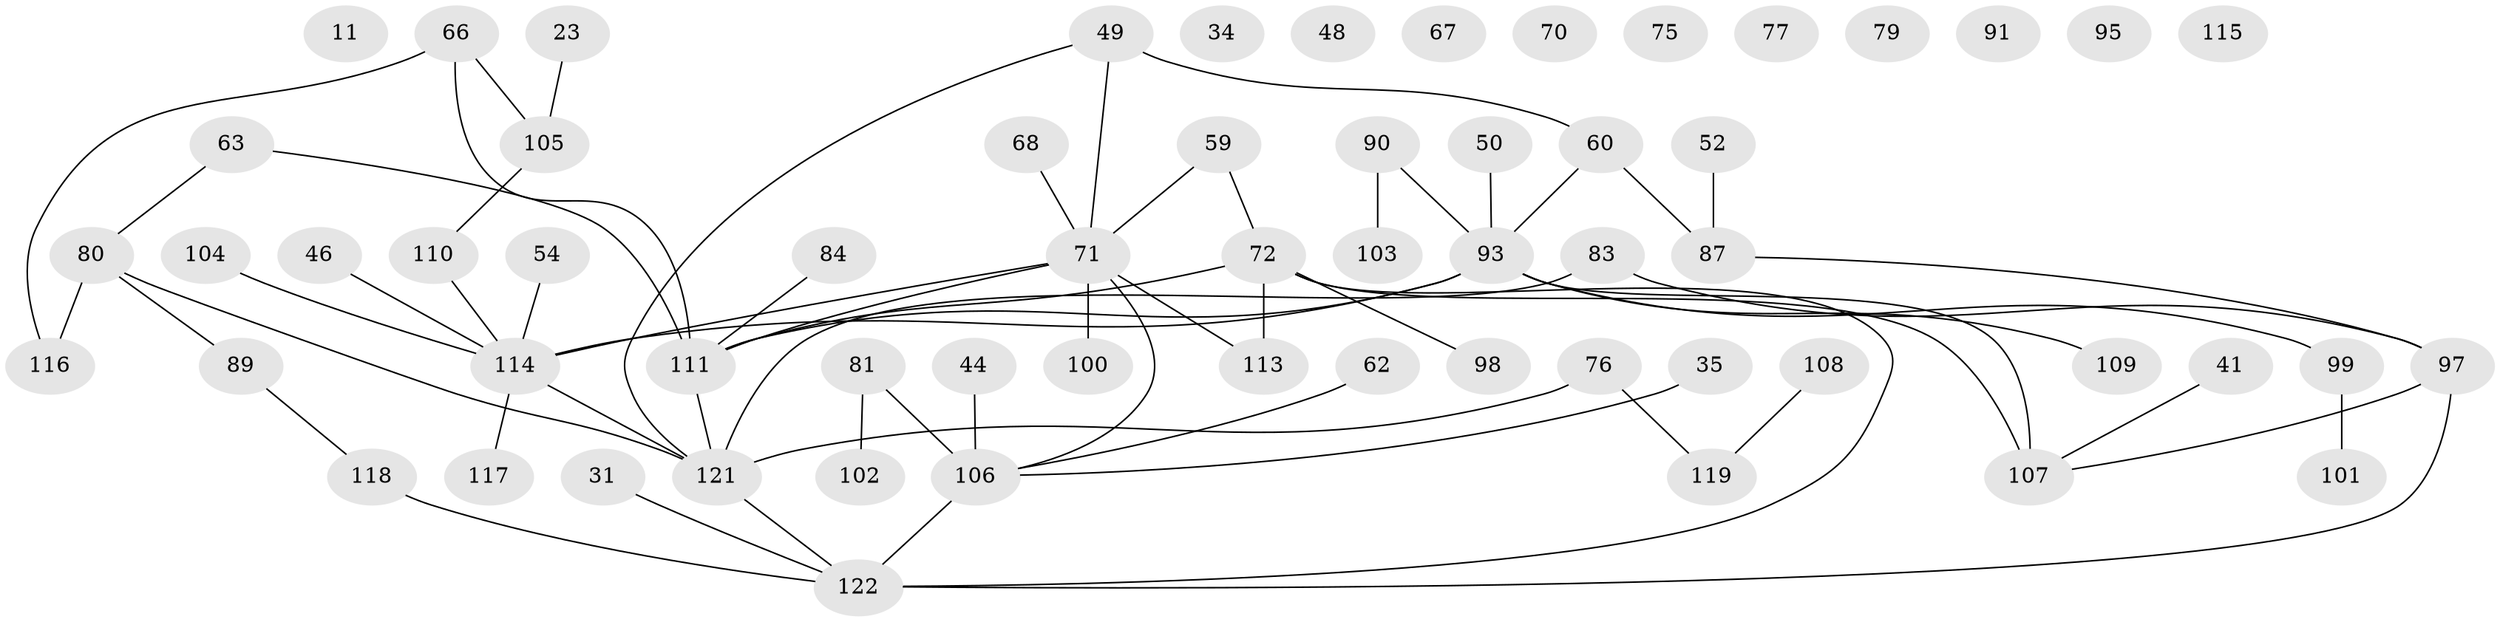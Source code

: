 // original degree distribution, {4: 0.13934426229508196, 2: 0.2540983606557377, 3: 0.1885245901639344, 1: 0.27049180327868855, 0: 0.08196721311475409, 5: 0.03278688524590164, 6: 0.01639344262295082, 7: 0.01639344262295082}
// Generated by graph-tools (version 1.1) at 2025/40/03/09/25 04:40:07]
// undirected, 61 vertices, 65 edges
graph export_dot {
graph [start="1"]
  node [color=gray90,style=filled];
  11;
  23;
  31 [super="+19"];
  34;
  35;
  41;
  44;
  46;
  48;
  49 [super="+32"];
  50;
  52;
  54;
  59 [super="+51"];
  60 [super="+8"];
  62;
  63;
  66;
  67 [super="+45"];
  68 [super="+39"];
  70;
  71 [super="+22"];
  72 [super="+13+38+57+69"];
  75;
  76 [super="+74"];
  77;
  79;
  80 [super="+61"];
  81;
  83;
  84;
  87;
  89 [super="+3+27"];
  90 [super="+64+5"];
  91;
  93 [super="+85"];
  95;
  97;
  98;
  99 [super="+73"];
  100 [super="+58"];
  101;
  102;
  103;
  104;
  105 [super="+21"];
  106 [super="+96"];
  107 [super="+92"];
  108;
  109;
  110 [super="+47"];
  111 [super="+6+78"];
  113 [super="+24+94"];
  114 [super="+29+1+112"];
  115;
  116 [super="+36"];
  117;
  118;
  119;
  121 [super="+20+120"];
  122 [super="+88+82"];
  23 -- 105;
  31 -- 122;
  35 -- 106;
  41 -- 107;
  44 -- 106;
  46 -- 114 [weight=2];
  49 -- 71;
  49 -- 60;
  49 -- 121;
  50 -- 93;
  52 -- 87;
  54 -- 114;
  59 -- 72;
  59 -- 71;
  60 -- 87 [weight=2];
  60 -- 93 [weight=2];
  62 -- 106;
  63 -- 111;
  63 -- 80;
  66 -- 105 [weight=2];
  66 -- 116;
  66 -- 111;
  68 -- 71;
  71 -- 113;
  71 -- 114 [weight=2];
  71 -- 106;
  71 -- 111;
  71 -- 100;
  72 -- 113;
  72 -- 107 [weight=2];
  72 -- 98;
  72 -- 122;
  72 -- 111 [weight=2];
  76 -- 119;
  76 -- 121;
  80 -- 89;
  80 -- 121;
  80 -- 116;
  81 -- 102;
  81 -- 106;
  83 -- 97;
  83 -- 121;
  84 -- 111;
  87 -- 97;
  89 -- 118;
  90 -- 103;
  90 -- 93;
  93 -- 114 [weight=3];
  93 -- 109;
  93 -- 107;
  93 -- 99;
  93 -- 111;
  97 -- 107;
  97 -- 122;
  99 -- 101;
  104 -- 114;
  105 -- 110;
  106 -- 122 [weight=2];
  108 -- 119;
  110 -- 114;
  111 -- 121 [weight=2];
  114 -- 117;
  114 -- 121 [weight=2];
  118 -- 122;
  121 -- 122 [weight=2];
}
